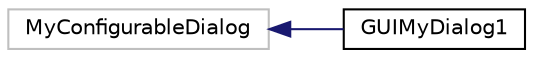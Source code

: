 digraph "Graphical Class Hierarchy"
{
 // LATEX_PDF_SIZE
  edge [fontname="Helvetica",fontsize="10",labelfontname="Helvetica",labelfontsize="10"];
  node [fontname="Helvetica",fontsize="10",shape=record];
  rankdir="LR";
  Node5 [label="MyConfigurableDialog",height=0.2,width=0.4,color="grey75", fillcolor="white", style="filled",tooltip=" "];
  Node5 -> Node0 [dir="back",color="midnightblue",fontsize="10",style="solid",fontname="Helvetica"];
  Node0 [label="GUIMyDialog1",height=0.2,width=0.4,color="black", fillcolor="white", style="filled",URL="$classGUIMyDialog1.html",tooltip="Klasa dialogowa GUI do interakcji z danymi użytkownika."];
}
